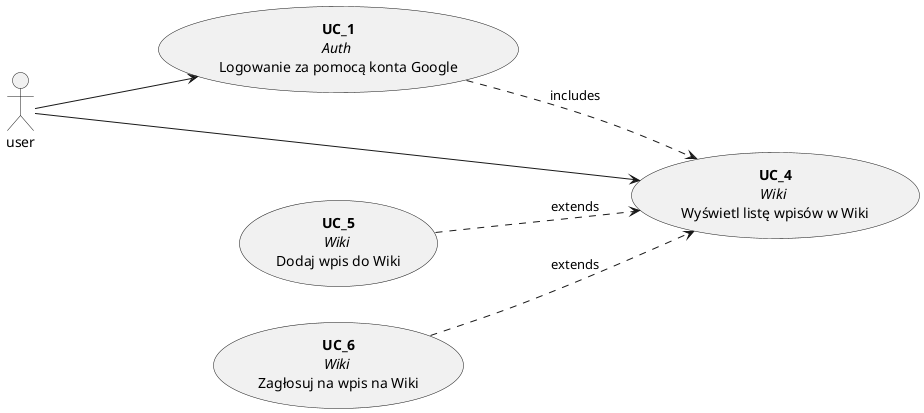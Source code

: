 @startuml
left to right direction

actor user

  usecase UC_1 as "**UC_1**
  // Auth // 
  Logowanie za pomocą konta Google"

  usecase UC_4 as "**UC_4** 
  // Wiki // 
  Wyświetl listę wpisów w Wiki"
  usecase UC_5 as "**UC_5** 
  // Wiki // 
  Dodaj wpis do Wiki"
  usecase UC_6 as "**UC_6** 
  // Wiki // 
  Zagłosuj na wpis na Wiki"

    user ---> UC_1
    user ---> UC_4

    UC_5 ..> UC_4 : extends
    UC_6 ..> UC_4 : extends
    UC_1 ..> UC_4 : includes
    
@enduml